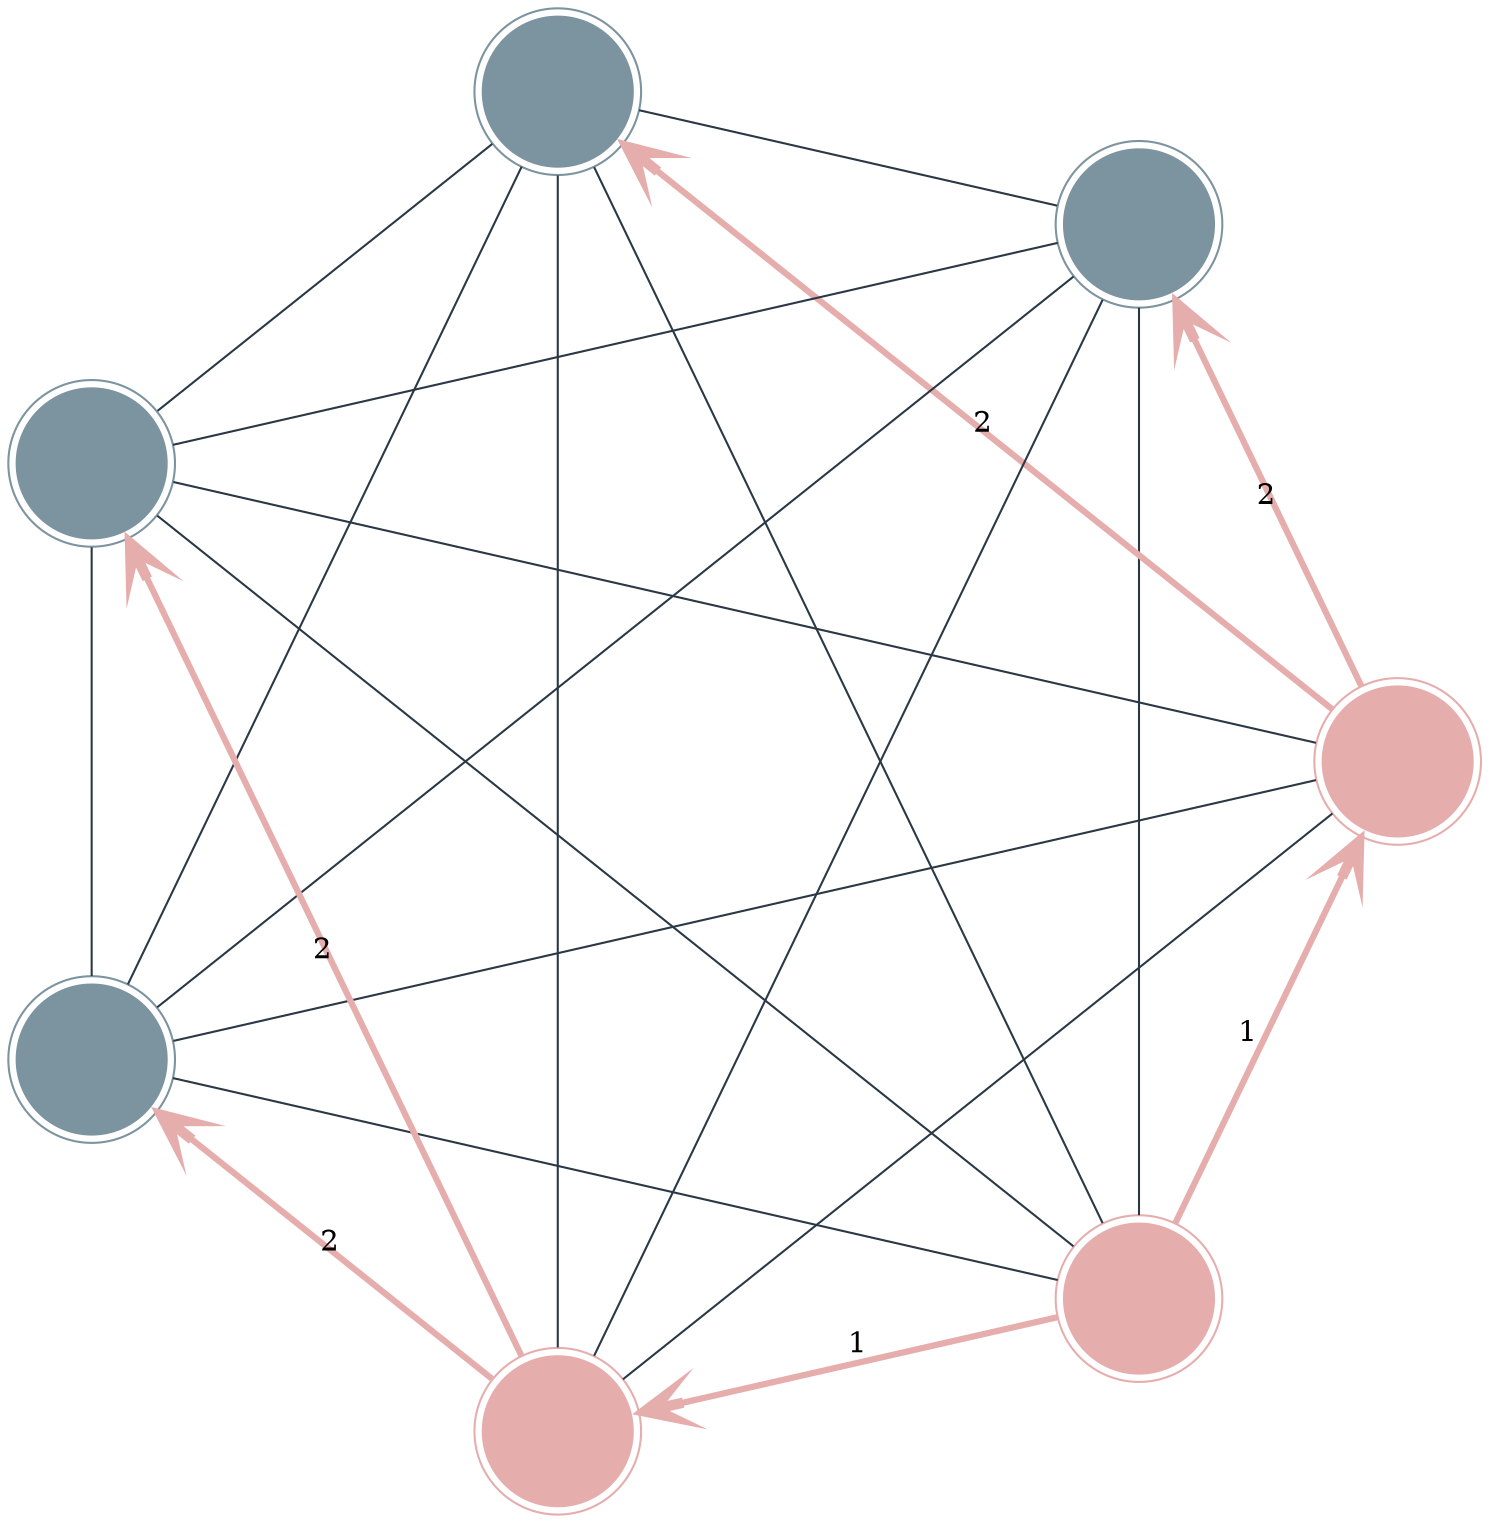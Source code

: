 digraph G { 
layout="circo";
edge [color="#2A3845"]; 
node [fontsize=30,height =1
];
mindist=3;
node [style=filled,color="#7c93a0",arrowhead="none",penwidth=1];


a[
shape=doublecircle
color="#e6adad"
label=""
];

b[
shape=doublecircle
label=""
color="#e6adad"
];

c[
shape=doublecircle
label=""

];

d[
shape=doublecircle
label=""

];

e[
shape=doublecircle
label=""
];


f[
shape=doublecircle
label=""

];
g[
shape=doublecircle
label=""
color="#e6adad"
];

a -> b [ label="1",color="#e6adad",arrowhead="vee",arrowsize="2",penwidth=3 ];
a -> c [ label=" ",color="#2A3845",arrowhead="none",penwidth=1 ];
a -> d [ label=" ",color="#2A3845",arrowhead="none",penwidth=1 ];
a -> e [ label=" ",color="#2A3845",arrowhead="none",penwidth=1 ];
a -> f [ label=" ",color="#2A3845",arrowhead="none",penwidth=1 ];
a -> g [ label="1",color="#e6adad",arrowhead="vee",arrowsize="2",penwidth=3 ];

b -> c [ label=" ",color="#2A3845",arrowhead="none",penwidth=1 ];
b -> d [ label=" ",color="#2A3845",arrowhead="none",penwidth=1 ];
b -> e [ label="2",color="#e6adad",arrowhead="vee",arrowsize="2",penwidth=3 ];
b -> f [ label="2",color="#e6adad",arrowhead="vee",arrowsize="2",penwidth=3 ];
b -> g [ label=" ",color="#2A3845",arrowhead="none",penwidth=1 ];

c -> d [ label=" ",color="#2A3845",arrowhead="none",penwidth=1  ];
c -> e [ label=" ",color="#2A3845",arrowhead="none",penwidth=1  ];
c -> f [ label=" ",color="#2A3845",arrowhead="none",penwidth=1  ];
g -> c [ label="2",color="#e6adad",arrowhead="vee",arrowsize="2",penwidth=3 ];

d -> e [ label=" ",color="#2A3845",arrowhead="none",penwidth=1  ];
d -> f [ label=" ",color="#2A3845",arrowhead="none",penwidth=1  ];
g -> d [ label="2",color="#e6adad",arrowhead="vee",arrowsize="2",penwidth=3 ];

e -> f [ label=" ",color="#2A3845",arrowhead="none",penwidth=1  ];
e -> g [ label=" ",color="#2A3845",arrowhead="none",penwidth=1  ];

f -> g [ label=" ",color="#2A3845",arrowhead="none",penwidth=1  ];



}
